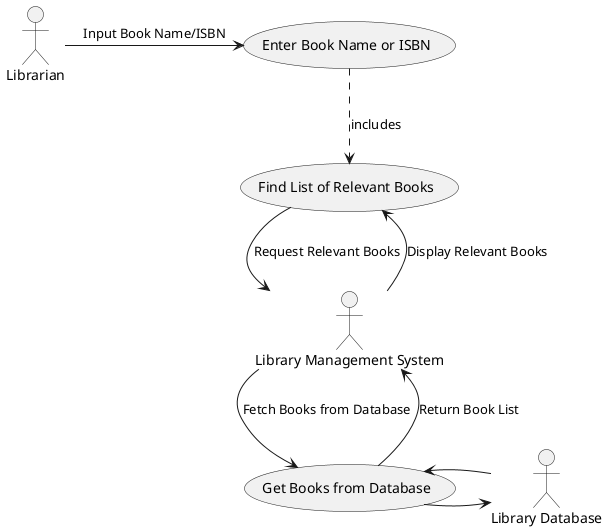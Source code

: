 @startuml
actor Librarian as Init
actor "Library Management System" as System
actor "Library Database" as DB

(Enter Book Name or ISBN) as enterData
(Find List of Relevant Books) as revBooks
(Get Books from Database) as List

Init -> enterData : Input Book Name/ISBN
enterData ..> revBooks : includes
revBooks -> System : Request Relevant Books
System -> List : Fetch Books from Database
List --> System : Return Book List
System --> revBooks : Display Relevant Books
List -> DB
List <- DB


@enduml

